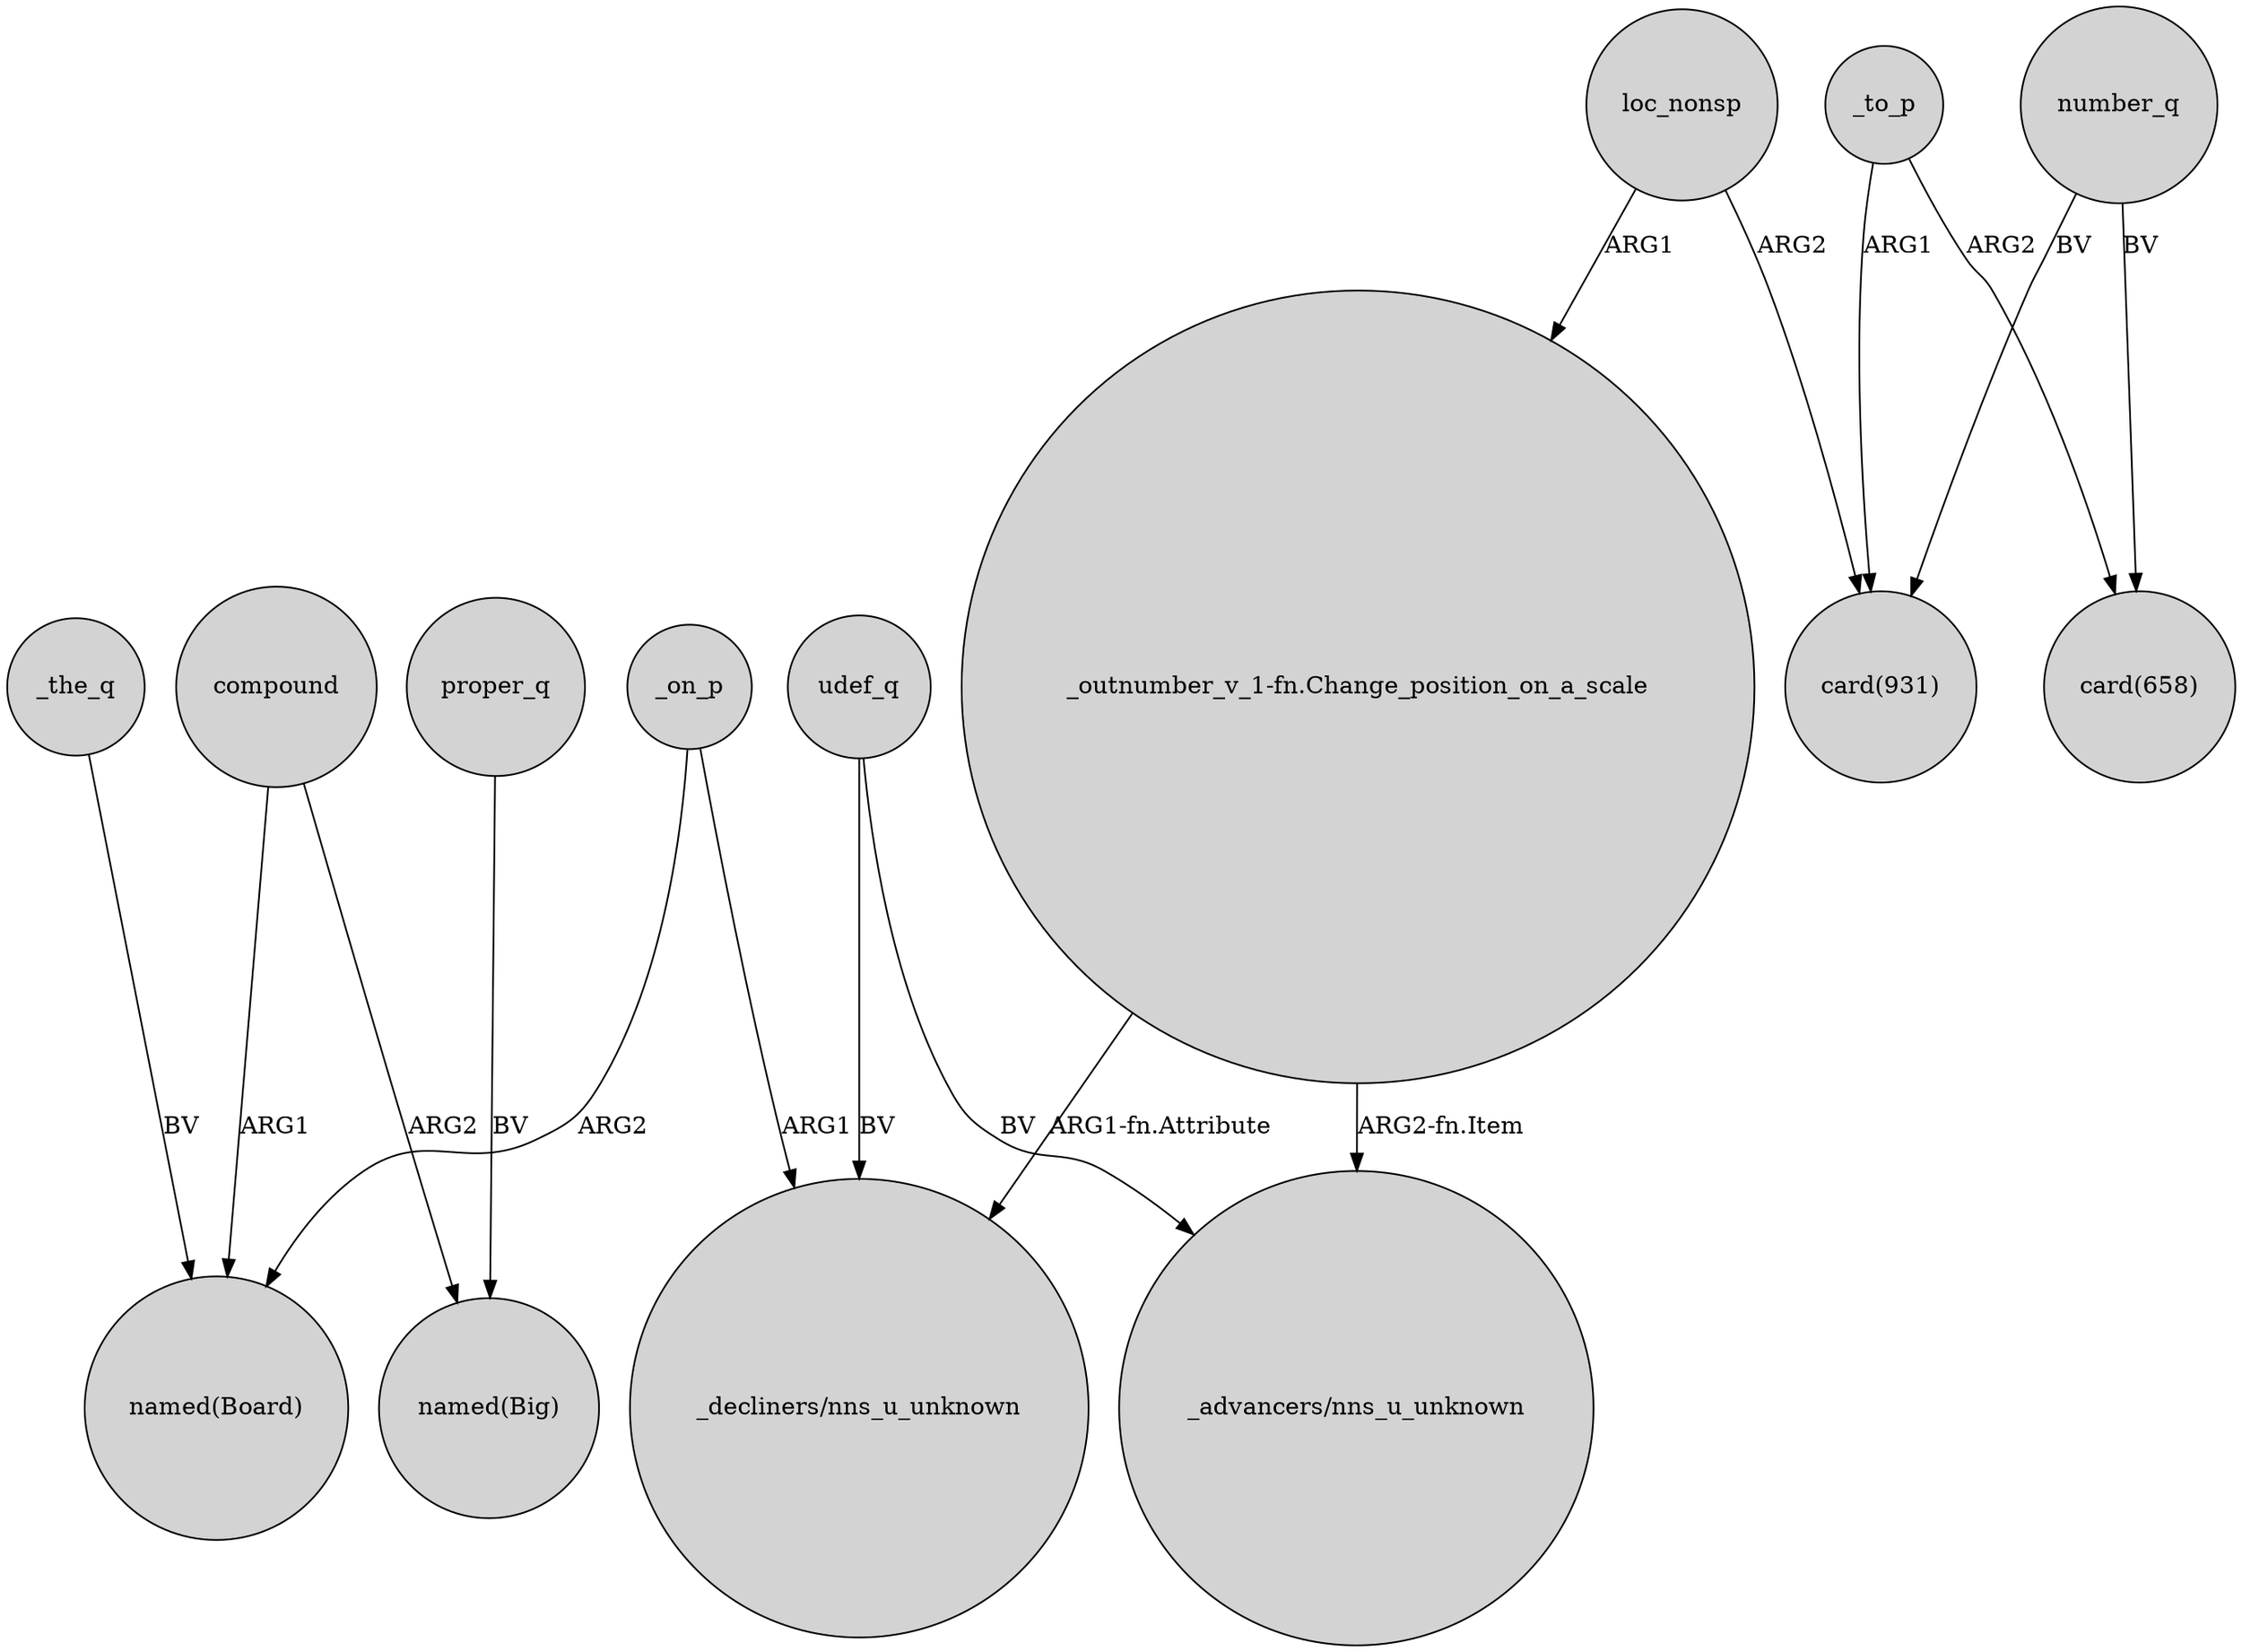 digraph {
	node [shape=circle style=filled]
	_the_q -> "named(Board)" [label=BV]
	number_q -> "card(658)" [label=BV]
	loc_nonsp -> "card(931)" [label=ARG2]
	udef_q -> "_decliners/nns_u_unknown" [label=BV]
	loc_nonsp -> "_outnumber_v_1-fn.Change_position_on_a_scale" [label=ARG1]
	"_outnumber_v_1-fn.Change_position_on_a_scale" -> "_decliners/nns_u_unknown" [label="ARG1-fn.Attribute"]
	udef_q -> "_advancers/nns_u_unknown" [label=BV]
	compound -> "named(Board)" [label=ARG1]
	_to_p -> "card(931)" [label=ARG1]
	"_outnumber_v_1-fn.Change_position_on_a_scale" -> "_advancers/nns_u_unknown" [label="ARG2-fn.Item"]
	_on_p -> "named(Board)" [label=ARG2]
	_on_p -> "_decliners/nns_u_unknown" [label=ARG1]
	_to_p -> "card(658)" [label=ARG2]
	compound -> "named(Big)" [label=ARG2]
	proper_q -> "named(Big)" [label=BV]
	number_q -> "card(931)" [label=BV]
}
